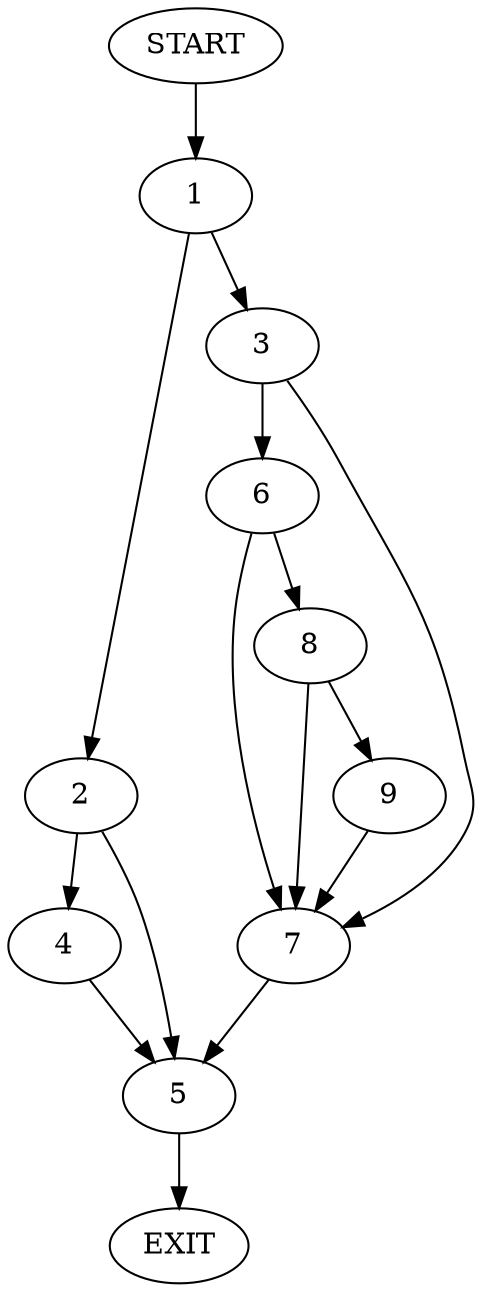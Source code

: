 digraph {
0 [label="START"]
10 [label="EXIT"]
0 -> 1
1 -> 2
1 -> 3
2 -> 4
2 -> 5
3 -> 6
3 -> 7
7 -> 5
6 -> 8
6 -> 7
8 -> 9
8 -> 7
9 -> 7
5 -> 10
4 -> 5
}
